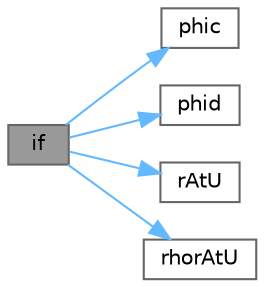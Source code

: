 digraph "if"
{
 // LATEX_PDF_SIZE
  bgcolor="transparent";
  edge [fontname=Helvetica,fontsize=10,labelfontname=Helvetica,labelfontsize=10];
  node [fontname=Helvetica,fontsize=10,shape=box,height=0.2,width=0.4];
  rankdir="LR";
  Node1 [id="Node000001",label="if",height=0.2,width=0.4,color="gray40", fillcolor="grey60", style="filled", fontcolor="black",tooltip=" "];
  Node1 -> Node2 [id="edge1_Node000001_Node000002",color="steelblue1",style="solid",tooltip=" "];
  Node2 [id="Node000002",label="phic",height=0.2,width=0.4,color="grey40", fillcolor="white", style="filled",URL="$MPPICInterFoam_2alphaEqn_8H.html#aac61192685f7f195a93052d67873eef4",tooltip=" "];
  Node1 -> Node3 [id="edge2_Node000001_Node000003",color="steelblue1",style="solid",tooltip=" "];
  Node3 [id="Node000003",label="phid",height=0.2,width=0.4,color="grey40", fillcolor="white", style="filled",URL="$compressible_2sonicFoam_2pEqn_8H.html#a8ec7e8babd3a3a01a1645f5e7850afc0",tooltip=" "];
  Node1 -> Node4 [id="edge3_Node000001_Node000004",color="steelblue1",style="solid",tooltip=" "];
  Node4 [id="Node000004",label="rAtU",height=0.2,width=0.4,color="grey40", fillcolor="white", style="filled",URL="$combustion_2reactingFoam_2pcEqn_8H.html#af0ca220b579a630d505b444580d37b50",tooltip=" "];
  Node1 -> Node5 [id="edge4_Node000001_Node000005",color="steelblue1",style="solid",tooltip=" "];
  Node5 [id="Node000005",label="rhorAtU",height=0.2,width=0.4,color="grey40", fillcolor="white", style="filled",URL="$combustion_2reactingFoam_2pcEqn_8H.html#a142b9c53809c41ee952c0f8753de25c8",tooltip=" "];
}
